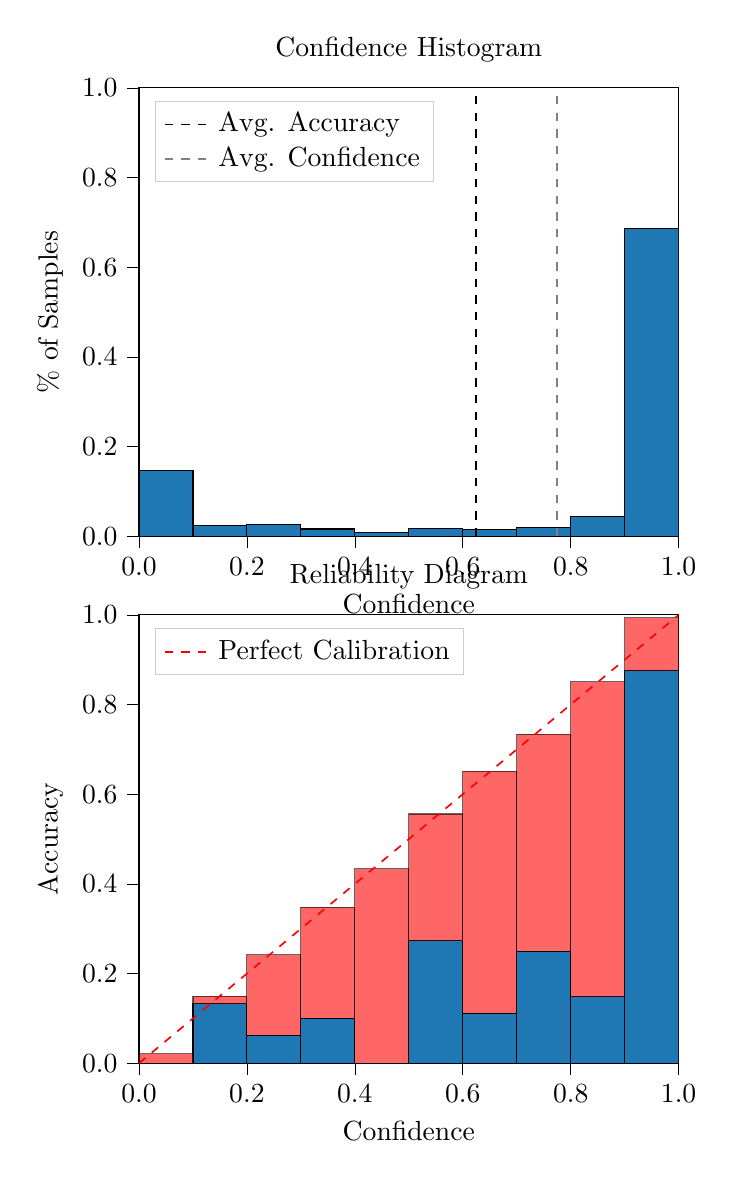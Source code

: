 % This file was created by tikzplotlib v0.9.8.
\begin{tikzpicture}

\definecolor{color0}{rgb}{0.122,0.467,0.706}

\begin{groupplot}[group style={group size=1 by 2}]
\nextgroupplot[
legend cell align={left},
legend style={
  fill opacity=0.8,
  draw opacity=1,
  text opacity=1,
  at={(0.03,0.97)},
  anchor=north west,
  draw=white!80!black
},
tick align=outside,
tick pos=left,
title={Confidence Histogram},
x grid style={white!69.02!black},
xlabel={Confidence},
xmin=0, xmax=1,
xtick style={color=black},
xtick={0,0.2,0.4,0.6,0.8,1},
xticklabels={0.0,0.2,0.4,0.6,0.8,1.0},
y grid style={white!69.02!black},
ylabel={\% of Samples},
ymin=0, ymax=1,
ytick style={color=black},
ytick={0,0.2,0.4,0.6,0.8,1},
yticklabels={0.0,0.2,0.4,0.6,0.8,1.0}
]
\draw[draw=black,fill=color0] (axis cs:-6.939e-18,0) rectangle (axis cs:0.1,0.146);
\draw[draw=black,fill=color0] (axis cs:0.1,0) rectangle (axis cs:0.2,0.024);
\draw[draw=black,fill=color0] (axis cs:0.2,0) rectangle (axis cs:0.3,0.026);
\draw[draw=black,fill=color0] (axis cs:0.3,0) rectangle (axis cs:0.4,0.016);
\draw[draw=black,fill=color0] (axis cs:0.4,0) rectangle (axis cs:0.5,0.008);
\draw[draw=black,fill=color0] (axis cs:0.5,0) rectangle (axis cs:0.6,0.018);
\draw[draw=black,fill=color0] (axis cs:0.6,0) rectangle (axis cs:0.7,0.014);
\draw[draw=black,fill=color0] (axis cs:0.7,0) rectangle (axis cs:0.8,0.019);
\draw[draw=black,fill=color0] (axis cs:0.8,0) rectangle (axis cs:0.9,0.043);
\draw[draw=black,fill=color0] (axis cs:0.9,0) rectangle (axis cs:1,0.686);
\addplot [semithick, black, dashed]
table {%
0.625 0
0.625 1
};
\addlegendentry{Avg. Accuracy}
\addplot [semithick, white!50.196!black, dashed]
table {%
0.774 0
0.774 1
};
\addlegendentry{Avg. Confidence}

\nextgroupplot[
legend cell align={left},
legend style={
  fill opacity=0.8,
  draw opacity=1,
  text opacity=1,
  at={(0.03,0.97)},
  anchor=north west,
  draw=white!80!black
},
tick align=outside,
tick pos=left,
title={Reliability Diagram},
x grid style={white!69.02!black},
xlabel={Confidence},
xmin=0, xmax=1,
xtick style={color=black},
xtick={0,0.2,0.4,0.6,0.8,1},
xticklabels={0.0,0.2,0.4,0.6,0.8,1.0},
y grid style={white!69.02!black},
ylabel={Accuracy},
ymin=0, ymax=1,
ytick style={color=black},
ytick={0,0.2,0.4,0.6,0.8,1},
yticklabels={0.0,0.2,0.4,0.6,0.8,1.0}
]
\draw[draw=black,fill=color0] (axis cs:-6.939e-18,0) rectangle (axis cs:0.1,0);
\draw[draw=black,fill=color0] (axis cs:0.1,0) rectangle (axis cs:0.2,0.133);
\draw[draw=black,fill=color0] (axis cs:0.2,0) rectangle (axis cs:0.3,0.062);
\draw[draw=black,fill=color0] (axis cs:0.3,0) rectangle (axis cs:0.4,0.1);
\draw[draw=black,fill=color0] (axis cs:0.4,0) rectangle (axis cs:0.5,0);
\draw[draw=black,fill=color0] (axis cs:0.5,0) rectangle (axis cs:0.6,0.273);
\draw[draw=black,fill=color0] (axis cs:0.6,0) rectangle (axis cs:0.7,0.111);
\draw[draw=black,fill=color0] (axis cs:0.7,0) rectangle (axis cs:0.8,0.25);
\draw[draw=black,fill=color0] (axis cs:0.8,0) rectangle (axis cs:0.9,0.148);
\draw[draw=black,fill=color0] (axis cs:0.9,0) rectangle (axis cs:1,0.876);
\draw[draw=black,fill=red,opacity=0.6] (axis cs:-6.939e-18,0) rectangle (axis cs:0.1,0.021);
\draw[draw=black,fill=red,opacity=0.6] (axis cs:0.1,0.133) rectangle (axis cs:0.2,0.149);
\draw[draw=black,fill=red,opacity=0.6] (axis cs:0.2,0.062) rectangle (axis cs:0.3,0.242);
\draw[draw=black,fill=red,opacity=0.6] (axis cs:0.3,0.1) rectangle (axis cs:0.4,0.348);
\draw[draw=black,fill=red,opacity=0.6] (axis cs:0.4,0) rectangle (axis cs:0.5,0.434);
\draw[draw=black,fill=red,opacity=0.6] (axis cs:0.5,0.273) rectangle (axis cs:0.6,0.556);
\draw[draw=black,fill=red,opacity=0.6] (axis cs:0.6,0.111) rectangle (axis cs:0.7,0.651);
\draw[draw=black,fill=red,opacity=0.6] (axis cs:0.7,0.25) rectangle (axis cs:0.8,0.734);
\draw[draw=black,fill=red,opacity=0.6] (axis cs:0.8,0.148) rectangle (axis cs:0.9,0.851);
\draw[draw=black,fill=red,opacity=0.6] (axis cs:0.9,0.876) rectangle (axis cs:1,0.994);
\addplot [semithick, red, dashed]
table {%
0 0
1 1
};
\addlegendentry{Perfect Calibration}
\end{groupplot}

\end{tikzpicture}
